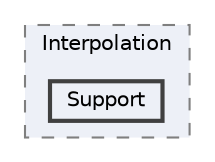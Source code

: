 digraph "C:/GIT 2/numerics/.NET 8.0/Numerics/Data/Interpolation/Support"
{
 // LATEX_PDF_SIZE
  bgcolor="transparent";
  edge [fontname=Helvetica,fontsize=10,labelfontname=Helvetica,labelfontsize=10];
  node [fontname=Helvetica,fontsize=10,shape=box,height=0.2,width=0.4];
  compound=true
  subgraph clusterdir_6e2d730949cd17a49e2e39c499d2e303 {
    graph [ bgcolor="#edf0f7", pencolor="grey50", label="Interpolation", fontname=Helvetica,fontsize=10 style="filled,dashed", URL="dir_6e2d730949cd17a49e2e39c499d2e303.html",tooltip=""]
  dir_342fc55526ae3ebdf60d70bdfa18d51b [label="Support", fillcolor="#edf0f7", color="grey25", style="filled,bold", URL="dir_342fc55526ae3ebdf60d70bdfa18d51b.html",tooltip=""];
  }
}
